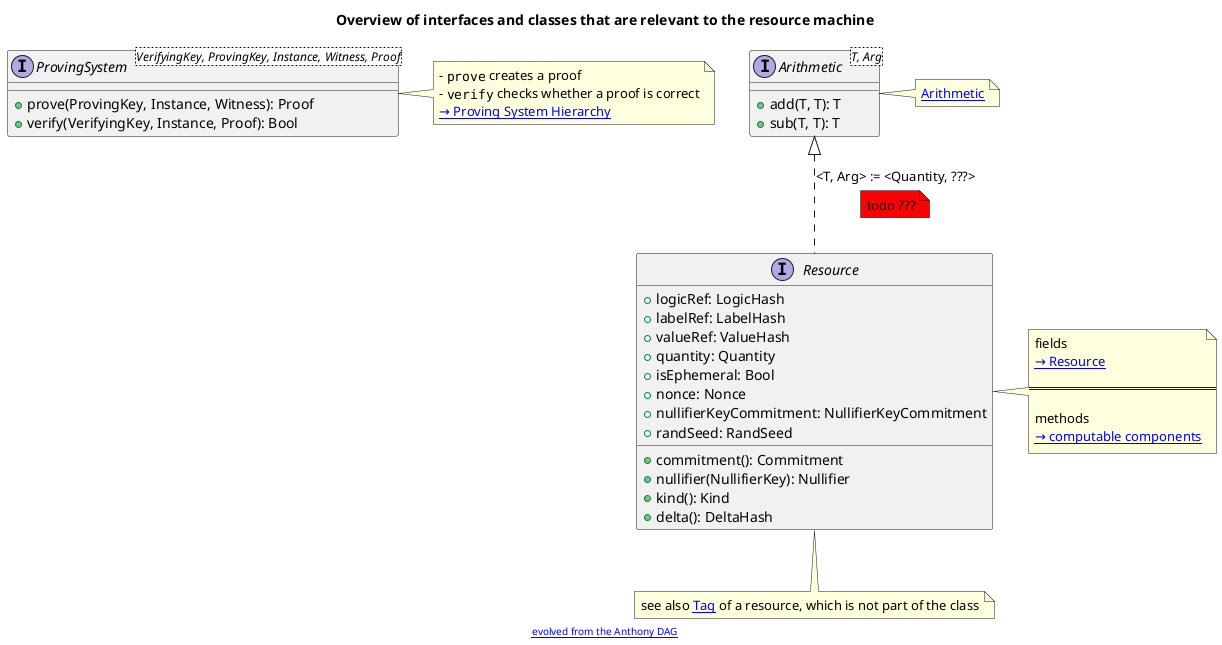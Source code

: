 @startuml
' This is an overview of interfaces and classes that are relevant to the resource machine
title
Overview of interfaces and classes that are relevant to the resource machine
end title

' The proving system interface
interface "ProvingSystem<VerifyingKey, ProvingKey, Instance, Witness, Proof>" as PSI {
        ' create a proof
        +prove(ProvingKey, Instance, Witness): Proof
        ' check whether a proof is correct
        +verify(VerifyingKey, Instance, Proof): Bool
}
note right
- ""prove"" creates a proof
- ""verify"" checks whether a proof is correct
[[https://specs.anoma.net/v0.1.4/arch/system/state/resource_machine/primitive_interfaces/proving_system/index.html#proving-system-hierarchy → Proving System Hierarchy]]
end note
' note left of PSI
' test
' end note

' This is the interface of a `Arithmetic`
' TODO: do we want a group structure on T
interface "Arithmetic<T, Arg>" as Arithmetic {
        +add(T, T): T
        +sub(T, T): T
        ' do we want a zero TODO
}
note right
[[https://specs.anoma.net/v0.1.4/arch/system/state/resource_machine/primitive_interfaces/fixed_size_type/arithmetic.html Arithmetic]]
end note

'note below
' This is actually an additive group.
'end note

' This is the interface of a `resource`
interface Resource {
        ' logic reference, a logic hash
        +logicRef: LogicHash
        ' logic reference, a label hash
        +labelRef: LabelHash
        ' value reference, a value hash
        +valueRef: ValueHash
        ' quantity of Quantity type
        +quantity: Quantity
        ' whether or not the resource is ephemeral
        +isEphemeral: Bool
        ' nonce, a number used once
        +nonce: Nonce
        ' the nullifier key commitment
        +nullifierKeyCommitment: NullifierKeyCommitment
        ' a seed for pseudo-random number generation
        +randSeed: RandSeed
        ' computing a commitment to the resource
        +commitment(): Commitment
        ' computing the nullifier for this resource (requires the NK)
        +nullifier(NullifierKey): Nullifier
        ' computing the kind
        +kind(): Kind
        ' computing the delta
        +delta(): DeltaHash
}
note right of Resource
        fields
        [[https://specs.anoma.net/v0.1.4/arch/system/state/resource_machine/data_structures/resource/index.html#resource → Resource]]

        ===

        methods
        [[https://specs.anoma.net/v0.1.4/arch/system/state/resource_machine/primitive_interfaces/fixed_size_type/hash.html#hash-interface-diagram → computable components]]
end note
note bottom of Resource
see also [[https://specs.anoma.net/v0.1.4/arch/system/state/resource_machine/data_structures/resource/computable_components/introduction.html?h=resource+tag#tag Tag]] of a resource, which is not part of the class
end note

Arithmetic <|-[dashed]- Resource: <T, Arg> := <Quantity, ???>
note bottom on link #red
todo ???
end note

'--------------------------------------------------------------------------------'
footer "[[https://tinyurl.com/anthonydag evolved from the Anthony DAG]]"
@enduml
